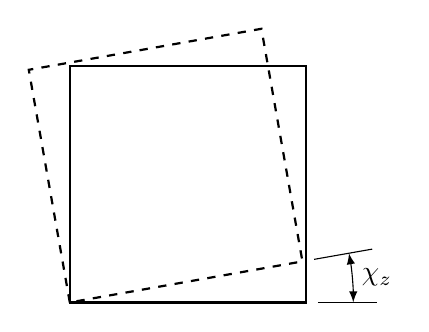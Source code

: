 ﻿\begin{tikzpicture}[>=latex,scale=3,thick]
\draw (0,0) rectangle (1,1);
\draw[dashed,rotate=10] (0,0) rectangle (1,1);
\draw[thin] (1.05,0)  -- +(0.25,0);
\draw[thin,rotate=10] (1.05,0)  -- +(0.25,0);
\draw[thin,<->] (1.2,0) arc (0:10:1.2) node [midway, right]{$\chi_z$};
\end{tikzpicture}